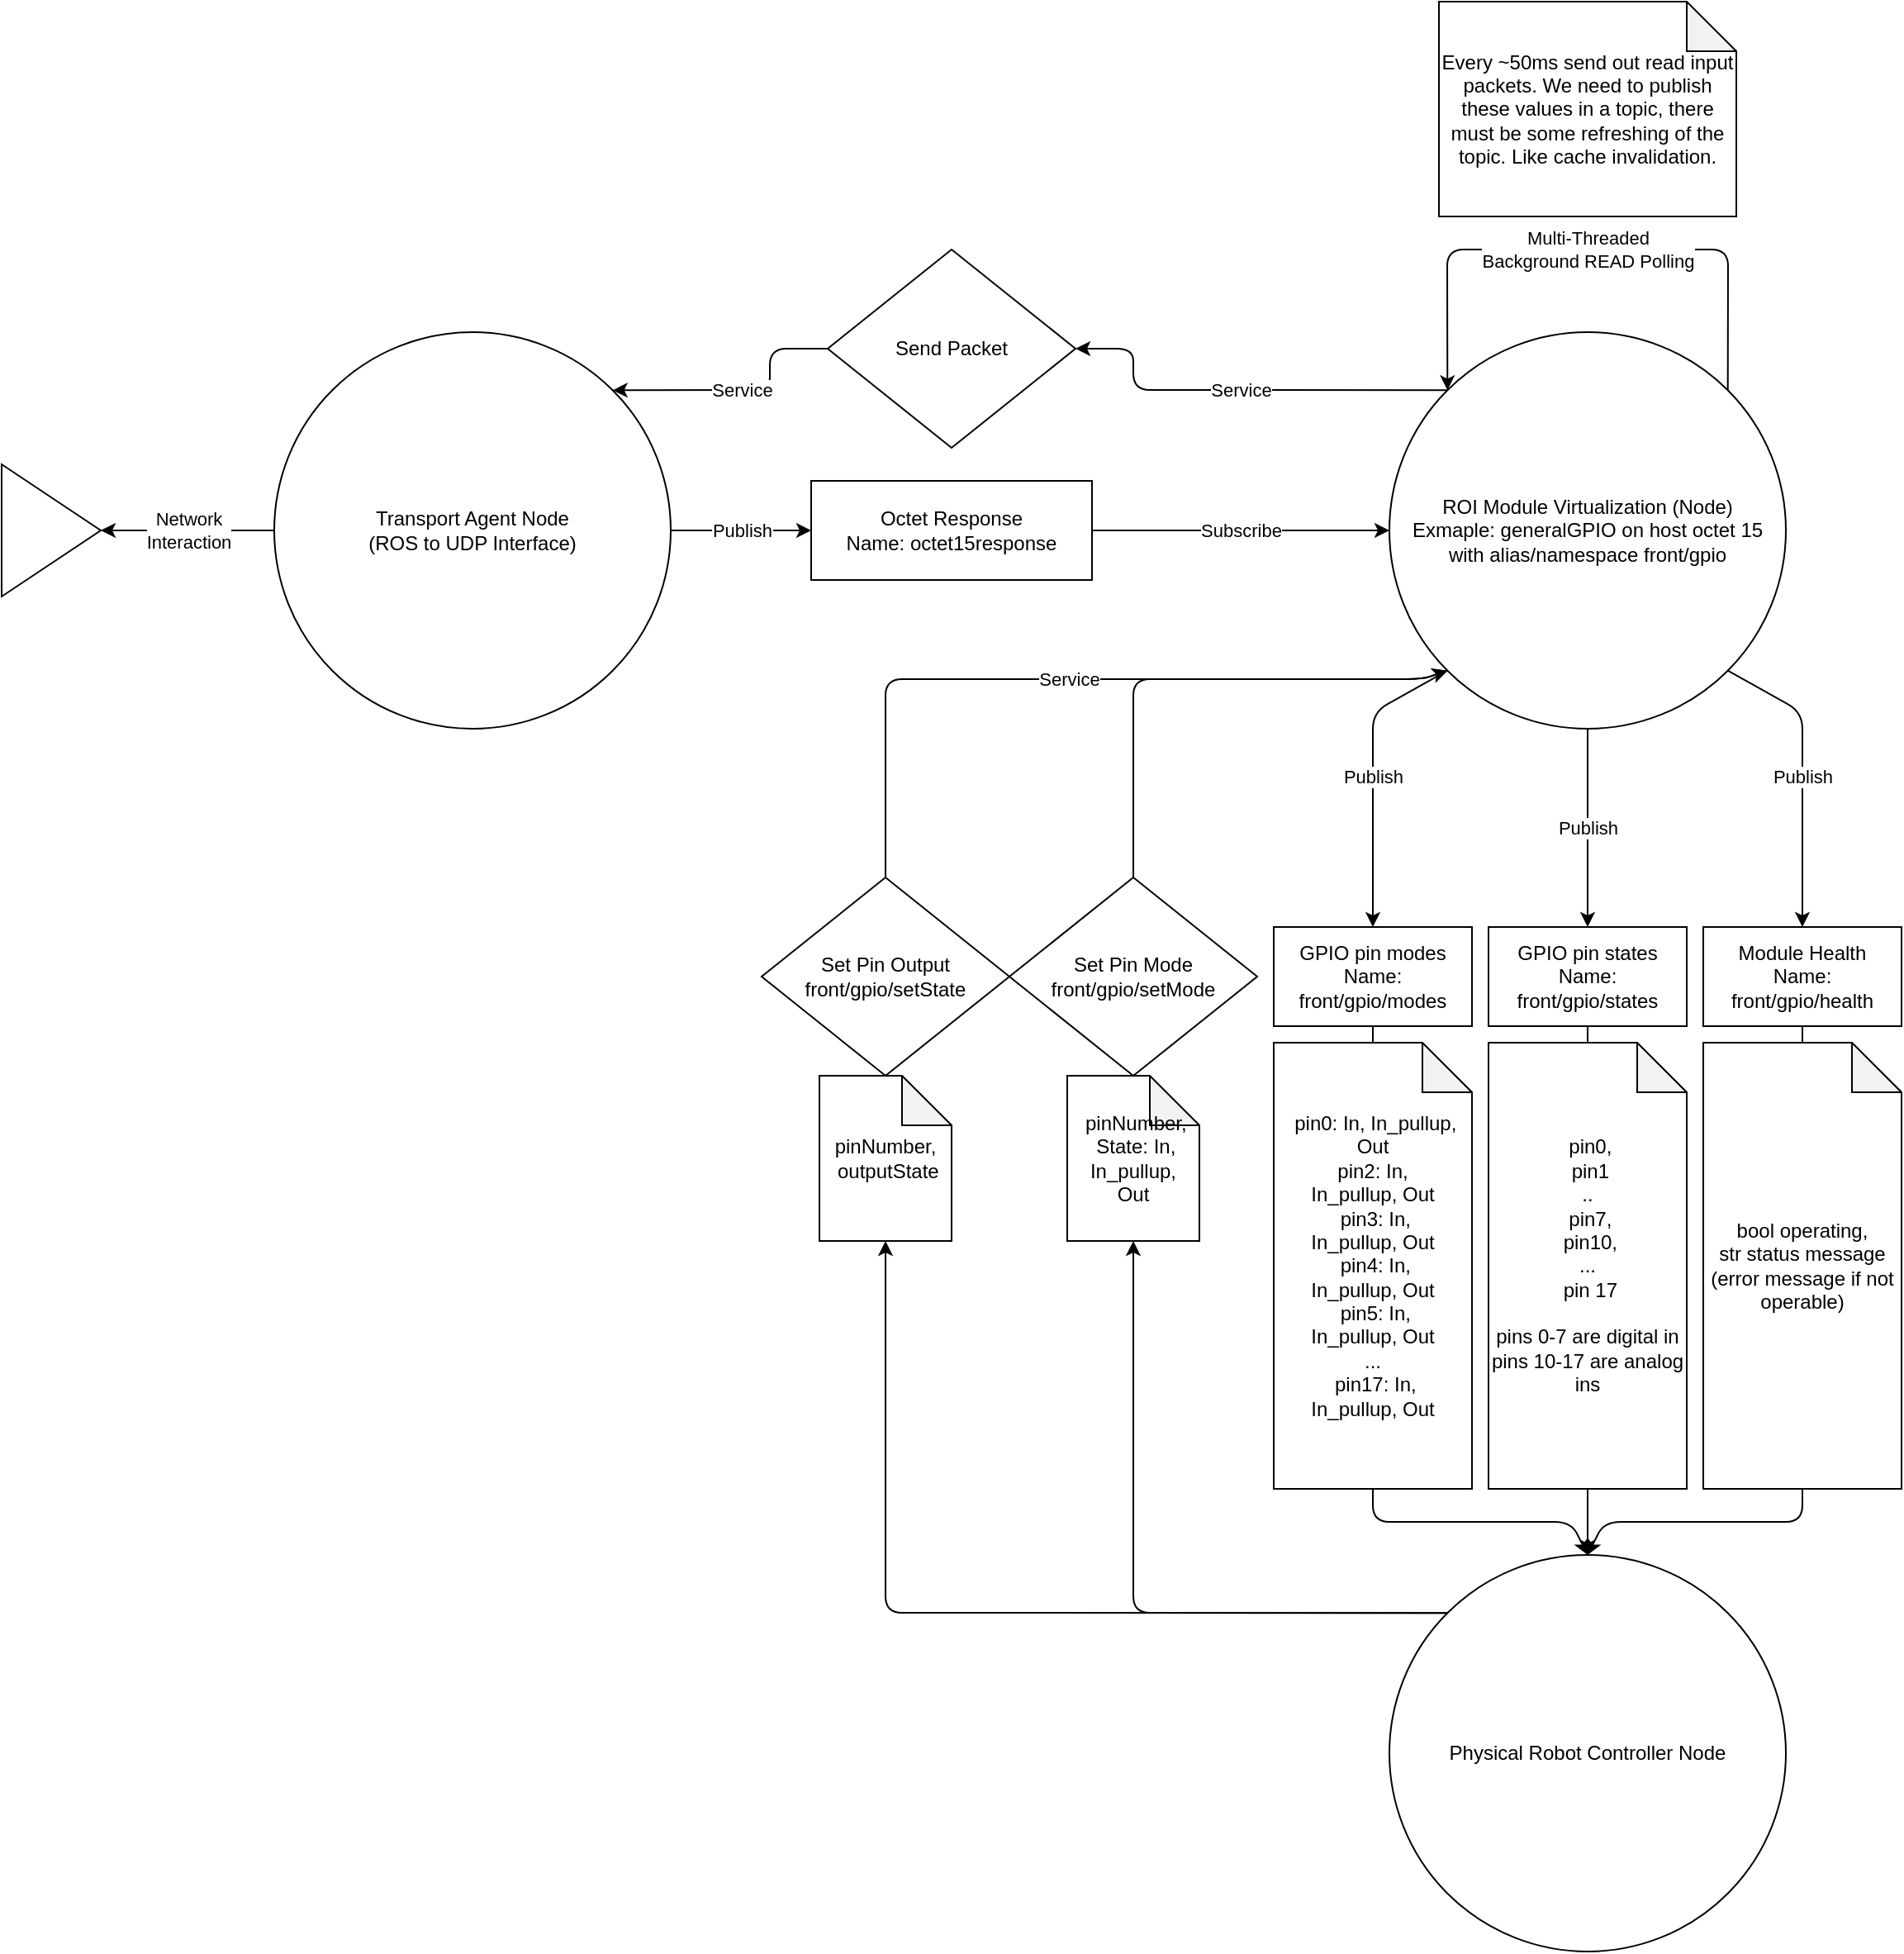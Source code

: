 <mxfile>
    <diagram id="IXwkxLeRtxxvtkipXYIu" name="Page-1">
        <mxGraphModel dx="2108" dy="744" grid="1" gridSize="10" guides="1" tooltips="1" connect="1" arrows="1" fold="1" page="1" pageScale="1" pageWidth="850" pageHeight="1100" math="0" shadow="0">
            <root>
                <mxCell id="0"/>
                <mxCell id="1" parent="0"/>
                <mxCell id="8" value="Publish" style="edgeStyle=none;html=1;exitX=0;exitY=1;exitDx=0;exitDy=0;entryX=0.5;entryY=0;entryDx=0;entryDy=0;" parent="1" source="2" target="5" edge="1">
                    <mxGeometry relative="1" as="geometry">
                        <Array as="points">
                            <mxPoint x="375" y="430"/>
                        </Array>
                    </mxGeometry>
                </mxCell>
                <mxCell id="9" value="Publish" style="edgeStyle=none;html=1;exitX=0.5;exitY=1;exitDx=0;exitDy=0;entryX=0.5;entryY=0;entryDx=0;entryDy=0;" parent="1" source="2" target="6" edge="1">
                    <mxGeometry relative="1" as="geometry">
                        <Array as="points">
                            <mxPoint x="505" y="480"/>
                        </Array>
                    </mxGeometry>
                </mxCell>
                <mxCell id="10" value="Publish" style="edgeStyle=none;html=1;exitX=1;exitY=1;exitDx=0;exitDy=0;entryX=0.5;entryY=0;entryDx=0;entryDy=0;" parent="1" source="2" target="7" edge="1">
                    <mxGeometry relative="1" as="geometry">
                        <Array as="points">
                            <mxPoint x="635" y="430"/>
                        </Array>
                    </mxGeometry>
                </mxCell>
                <mxCell id="34" value="Service" style="edgeStyle=none;html=1;exitX=0;exitY=0;exitDx=0;exitDy=0;entryX=1;entryY=0.5;entryDx=0;entryDy=0;" edge="1" parent="1" source="2" target="32">
                    <mxGeometry relative="1" as="geometry">
                        <Array as="points">
                            <mxPoint x="230" y="235"/>
                            <mxPoint x="230" y="210"/>
                        </Array>
                    </mxGeometry>
                </mxCell>
                <mxCell id="2" value="ROI Module Virtualization (Node)&lt;br&gt;Exmaple: generalGPIO on host octet 15&lt;br&gt;with alias/namespace front/gpio" style="ellipse;whiteSpace=wrap;html=1;aspect=fixed;" parent="1" vertex="1">
                    <mxGeometry x="385" y="200" width="240" height="240" as="geometry"/>
                </mxCell>
                <mxCell id="4" value="Subscribe" style="edgeStyle=none;html=1;exitX=1;exitY=0.5;exitDx=0;exitDy=0;entryX=0;entryY=0.5;entryDx=0;entryDy=0;" parent="1" source="3" target="2" edge="1">
                    <mxGeometry relative="1" as="geometry"/>
                </mxCell>
                <mxCell id="3" value="Octet Response&lt;br&gt;Name: octet15response" style="rounded=0;whiteSpace=wrap;html=1;" parent="1" vertex="1">
                    <mxGeometry x="35" y="290" width="170" height="60" as="geometry"/>
                </mxCell>
                <mxCell id="25" style="edgeStyle=none;html=1;exitX=0.5;exitY=1;exitDx=0;exitDy=0;entryX=0.5;entryY=0;entryDx=0;entryDy=0;" parent="1" source="5" target="24" edge="1">
                    <mxGeometry relative="1" as="geometry">
                        <Array as="points">
                            <mxPoint x="375" y="920"/>
                            <mxPoint x="495" y="920"/>
                        </Array>
                    </mxGeometry>
                </mxCell>
                <mxCell id="5" value="GPIO pin modes&lt;br&gt;Name: front/gpio/modes" style="rounded=0;whiteSpace=wrap;html=1;" parent="1" vertex="1">
                    <mxGeometry x="315" y="560" width="120" height="60" as="geometry"/>
                </mxCell>
                <mxCell id="26" style="edgeStyle=none;html=1;exitX=0.5;exitY=1;exitDx=0;exitDy=0;entryX=0.5;entryY=0;entryDx=0;entryDy=0;" parent="1" source="6" target="24" edge="1">
                    <mxGeometry relative="1" as="geometry"/>
                </mxCell>
                <mxCell id="6" value="GPIO pin states&lt;br&gt;Name: front/gpio/states" style="rounded=0;whiteSpace=wrap;html=1;" parent="1" vertex="1">
                    <mxGeometry x="445" y="560" width="120" height="60" as="geometry"/>
                </mxCell>
                <mxCell id="27" style="edgeStyle=none;html=1;exitX=0.5;exitY=1;exitDx=0;exitDy=0;entryX=0.5;entryY=0;entryDx=0;entryDy=0;" parent="1" source="7" target="24" edge="1">
                    <mxGeometry relative="1" as="geometry">
                        <Array as="points">
                            <mxPoint x="635" y="920"/>
                            <mxPoint x="515" y="920"/>
                        </Array>
                    </mxGeometry>
                </mxCell>
                <mxCell id="7" value="Module Health&lt;br&gt;Name:&lt;br&gt;front/gpio/health" style="rounded=0;whiteSpace=wrap;html=1;" parent="1" vertex="1">
                    <mxGeometry x="575" y="560" width="120" height="60" as="geometry"/>
                </mxCell>
                <mxCell id="13" value="Multi-Threaded &lt;br&gt;Background READ Polling" style="edgeStyle=none;html=1;exitX=1;exitY=0;exitDx=0;exitDy=0;entryX=0;entryY=0;entryDx=0;entryDy=0;" parent="1" source="2" target="2" edge="1">
                    <mxGeometry relative="1" as="geometry">
                        <Array as="points">
                            <mxPoint x="590" y="150"/>
                            <mxPoint x="420" y="150"/>
                        </Array>
                    </mxGeometry>
                </mxCell>
                <mxCell id="16" style="edgeStyle=none;html=1;exitX=0.5;exitY=0;exitDx=0;exitDy=0;entryX=0;entryY=1;entryDx=0;entryDy=0;" parent="1" source="14" target="2" edge="1">
                    <mxGeometry relative="1" as="geometry">
                        <Array as="points">
                            <mxPoint x="230" y="410"/>
                            <mxPoint x="405" y="410"/>
                        </Array>
                    </mxGeometry>
                </mxCell>
                <mxCell id="14" value="Set Pin Mode&lt;br&gt;front/gpio/setMode" style="rhombus;whiteSpace=wrap;html=1;" parent="1" vertex="1">
                    <mxGeometry x="155" y="530" width="150" height="120" as="geometry"/>
                </mxCell>
                <mxCell id="17" value="Service" style="edgeStyle=none;html=1;exitX=0.5;exitY=0;exitDx=0;exitDy=0;entryX=0;entryY=1;entryDx=0;entryDy=0;" parent="1" source="15" target="2" edge="1">
                    <mxGeometry relative="1" as="geometry">
                        <Array as="points">
                            <mxPoint x="80" y="410"/>
                            <mxPoint x="405" y="410"/>
                        </Array>
                    </mxGeometry>
                </mxCell>
                <mxCell id="15" value="Set Pin Output&lt;br&gt;front/gpio/setState" style="rhombus;whiteSpace=wrap;html=1;" parent="1" vertex="1">
                    <mxGeometry x="5" y="530" width="150" height="120" as="geometry"/>
                </mxCell>
                <mxCell id="18" value="Every ~50ms send out read input packets. We need to publish these values in a topic, there must be some refreshing of the topic. Like cache invalidation." style="shape=note;whiteSpace=wrap;html=1;backgroundOutline=1;darkOpacity=0.05;" parent="1" vertex="1">
                    <mxGeometry x="415" width="180" height="130" as="geometry"/>
                </mxCell>
                <mxCell id="19" value="&amp;nbsp;pinNumber,&lt;br&gt;&amp;nbsp;State: In, In_pullup,&lt;br&gt;Out" style="shape=note;whiteSpace=wrap;html=1;backgroundOutline=1;darkOpacity=0.05;" parent="1" vertex="1">
                    <mxGeometry x="190" y="650" width="80" height="100" as="geometry"/>
                </mxCell>
                <mxCell id="20" value="pinNumber,&lt;br&gt;&amp;nbsp;outputState" style="shape=note;whiteSpace=wrap;html=1;backgroundOutline=1;darkOpacity=0.05;" parent="1" vertex="1">
                    <mxGeometry x="40" y="650" width="80" height="100" as="geometry"/>
                </mxCell>
                <mxCell id="21" value="&amp;nbsp;pin0: In, In_pullup, Out&lt;br&gt;pin2: In, In_pullup,&amp;nbsp;Out&lt;br&gt;&amp;nbsp;pin3: In, In_pullup,&amp;nbsp;Out&lt;br&gt;&amp;nbsp;pin4: In, In_pullup,&amp;nbsp;Out&lt;br&gt;&amp;nbsp;pin5: In, In_pullup,&amp;nbsp;Out&lt;br&gt;...&lt;br&gt;&amp;nbsp;pin17: In, In_pullup,&amp;nbsp;Out" style="shape=note;whiteSpace=wrap;html=1;backgroundOutline=1;darkOpacity=0.05;" parent="1" vertex="1">
                    <mxGeometry x="315" y="630" width="120" height="270" as="geometry"/>
                </mxCell>
                <mxCell id="22" value="&amp;nbsp;pin0,&lt;br&gt;&amp;nbsp;pin1&lt;br&gt;..&lt;br&gt;&amp;nbsp;pin7,&lt;br&gt;&amp;nbsp;pin10,&lt;br&gt;...&lt;br&gt;&amp;nbsp;pin 17&lt;br&gt;&lt;br&gt;pins 0-7 are digital in&lt;br&gt;pins 10-17 are analog ins" style="shape=note;whiteSpace=wrap;html=1;backgroundOutline=1;darkOpacity=0.05;" parent="1" vertex="1">
                    <mxGeometry x="445" y="630" width="120" height="270" as="geometry"/>
                </mxCell>
                <mxCell id="23" value="bool operating,&lt;br&gt;str status message (error message if not operable)" style="shape=note;whiteSpace=wrap;html=1;backgroundOutline=1;darkOpacity=0.05;" parent="1" vertex="1">
                    <mxGeometry x="575" y="630" width="120" height="270" as="geometry"/>
                </mxCell>
                <mxCell id="28" style="edgeStyle=none;html=1;exitX=0;exitY=0;exitDx=0;exitDy=0;entryX=0.5;entryY=1;entryDx=0;entryDy=0;entryPerimeter=0;" parent="1" source="24" target="19" edge="1">
                    <mxGeometry relative="1" as="geometry">
                        <Array as="points">
                            <mxPoint x="230" y="975"/>
                        </Array>
                    </mxGeometry>
                </mxCell>
                <mxCell id="29" style="edgeStyle=none;html=1;exitX=0;exitY=0;exitDx=0;exitDy=0;entryX=0.5;entryY=1;entryDx=0;entryDy=0;entryPerimeter=0;" parent="1" source="24" target="20" edge="1">
                    <mxGeometry relative="1" as="geometry">
                        <Array as="points">
                            <mxPoint x="80" y="975"/>
                        </Array>
                    </mxGeometry>
                </mxCell>
                <mxCell id="24" value="Physical Robot Controller Node" style="ellipse;whiteSpace=wrap;html=1;aspect=fixed;" parent="1" vertex="1">
                    <mxGeometry x="385" y="940" width="240" height="240" as="geometry"/>
                </mxCell>
                <mxCell id="31" value="Publish" style="edgeStyle=none;html=1;exitX=1;exitY=0.5;exitDx=0;exitDy=0;entryX=0;entryY=0.5;entryDx=0;entryDy=0;" edge="1" parent="1" source="30" target="3">
                    <mxGeometry relative="1" as="geometry"/>
                </mxCell>
                <mxCell id="36" value="Network&lt;br&gt;Interaction" style="edgeStyle=none;html=1;exitX=0;exitY=0.5;exitDx=0;exitDy=0;entryX=1;entryY=0.5;entryDx=0;entryDy=0;" edge="1" parent="1" source="30" target="35">
                    <mxGeometry relative="1" as="geometry"/>
                </mxCell>
                <mxCell id="30" value="Transport Agent Node&lt;br&gt;(ROS to UDP Interface)" style="ellipse;whiteSpace=wrap;html=1;aspect=fixed;" vertex="1" parent="1">
                    <mxGeometry x="-290" y="200" width="240" height="240" as="geometry"/>
                </mxCell>
                <mxCell id="33" value="Service" style="edgeStyle=none;html=1;exitX=0;exitY=0.5;exitDx=0;exitDy=0;entryX=1;entryY=0;entryDx=0;entryDy=0;" edge="1" parent="1" source="32" target="30">
                    <mxGeometry relative="1" as="geometry">
                        <Array as="points">
                            <mxPoint x="10" y="210"/>
                            <mxPoint x="10" y="235"/>
                        </Array>
                    </mxGeometry>
                </mxCell>
                <mxCell id="32" value="Send Packet" style="rhombus;whiteSpace=wrap;html=1;" vertex="1" parent="1">
                    <mxGeometry x="45" y="150" width="150" height="120" as="geometry"/>
                </mxCell>
                <mxCell id="35" value="" style="triangle;whiteSpace=wrap;html=1;" vertex="1" parent="1">
                    <mxGeometry x="-455" y="280" width="60" height="80" as="geometry"/>
                </mxCell>
            </root>
        </mxGraphModel>
    </diagram>
</mxfile>